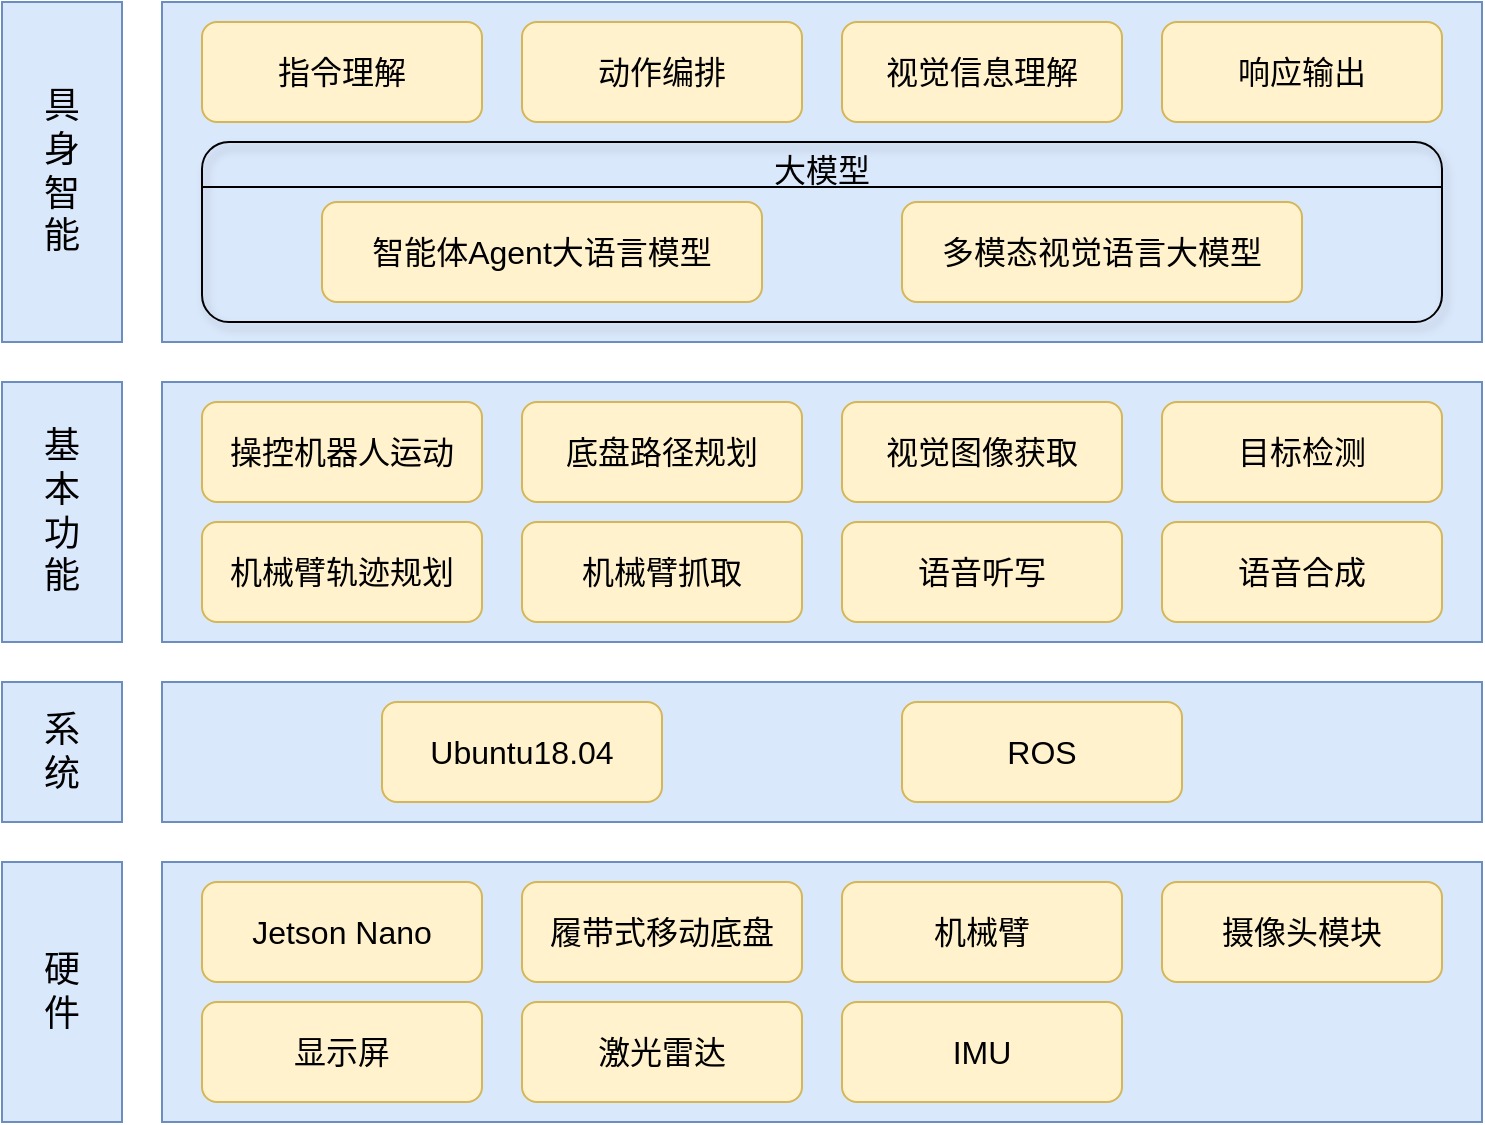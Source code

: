 <mxfile version="24.2.8" type="github">
  <diagram name="第 1 页" id="hDYtWIxzfEqBtP1Cjkg2">
    <mxGraphModel dx="1687" dy="878" grid="1" gridSize="10" guides="1" tooltips="1" connect="1" arrows="1" fold="1" page="1" pageScale="1" pageWidth="827" pageHeight="1169" math="0" shadow="0">
      <root>
        <mxCell id="0" />
        <mxCell id="1" parent="0" />
        <mxCell id="8SR--FJlMm__Suw2POkN-6" value="" style="rounded=0;whiteSpace=wrap;html=1;fillColor=#dae8fc;strokeColor=#6c8ebf;" vertex="1" parent="1">
          <mxGeometry x="140" y="464" width="660" height="130" as="geometry" />
        </mxCell>
        <mxCell id="8SR--FJlMm__Suw2POkN-4" value="&lt;font style=&quot;font-size: 16px;&quot;&gt;履带式移动底盘&lt;/font&gt;" style="rounded=1;whiteSpace=wrap;html=1;fillColor=#fff2cc;strokeColor=#d6b656;" vertex="1" parent="1">
          <mxGeometry x="320" y="474" width="140" height="50" as="geometry" />
        </mxCell>
        <mxCell id="8SR--FJlMm__Suw2POkN-7" value="&lt;font style=&quot;font-size: 16px;&quot;&gt;激光雷达&lt;/font&gt;" style="rounded=1;whiteSpace=wrap;html=1;fillColor=#fff2cc;strokeColor=#d6b656;" vertex="1" parent="1">
          <mxGeometry x="320" y="534" width="140" height="50" as="geometry" />
        </mxCell>
        <mxCell id="8SR--FJlMm__Suw2POkN-8" value="&lt;font style=&quot;font-size: 16px;&quot;&gt;摄像头模块&lt;/font&gt;" style="rounded=1;whiteSpace=wrap;html=1;fillColor=#fff2cc;strokeColor=#d6b656;" vertex="1" parent="1">
          <mxGeometry x="640" y="474" width="140" height="50" as="geometry" />
        </mxCell>
        <mxCell id="8SR--FJlMm__Suw2POkN-9" value="&lt;font style=&quot;font-size: 16px;&quot;&gt;机械臂&lt;/font&gt;" style="rounded=1;whiteSpace=wrap;html=1;fillColor=#fff2cc;strokeColor=#d6b656;" vertex="1" parent="1">
          <mxGeometry x="480" y="474" width="140" height="50" as="geometry" />
        </mxCell>
        <mxCell id="8SR--FJlMm__Suw2POkN-10" value="&lt;font face=&quot;Helvetica&quot; style=&quot;font-size: 18px;&quot;&gt;硬&lt;/font&gt;&lt;div&gt;&lt;font face=&quot;Helvetica&quot; style=&quot;font-size: 18px;&quot;&gt;件&lt;/font&gt;&lt;/div&gt;" style="rounded=0;whiteSpace=wrap;html=1;fillColor=#dae8fc;strokeColor=#6c8ebf;" vertex="1" parent="1">
          <mxGeometry x="60" y="464" width="60" height="130" as="geometry" />
        </mxCell>
        <mxCell id="8SR--FJlMm__Suw2POkN-14" value="&lt;font style=&quot;font-size: 16px;&quot;&gt;Jetson Nano&lt;/font&gt;" style="rounded=1;whiteSpace=wrap;html=1;fillColor=#fff2cc;strokeColor=#d6b656;" vertex="1" parent="1">
          <mxGeometry x="160" y="474" width="140" height="50" as="geometry" />
        </mxCell>
        <mxCell id="8SR--FJlMm__Suw2POkN-15" value="&lt;font face=&quot;Helvetica&quot; style=&quot;font-size: 18px;&quot;&gt;系&lt;/font&gt;&lt;div&gt;&lt;font face=&quot;Helvetica&quot; style=&quot;font-size: 18px;&quot;&gt;统&lt;/font&gt;&lt;/div&gt;" style="rounded=0;whiteSpace=wrap;html=1;fillColor=#dae8fc;strokeColor=#6c8ebf;" vertex="1" parent="1">
          <mxGeometry x="60" y="374" width="60" height="70" as="geometry" />
        </mxCell>
        <mxCell id="8SR--FJlMm__Suw2POkN-16" value="&lt;font style=&quot;font-size: 16px;&quot;&gt;显示屏&lt;/font&gt;" style="rounded=1;whiteSpace=wrap;html=1;fillColor=#fff2cc;strokeColor=#d6b656;" vertex="1" parent="1">
          <mxGeometry x="160" y="534" width="140" height="50" as="geometry" />
        </mxCell>
        <mxCell id="8SR--FJlMm__Suw2POkN-17" value="" style="rounded=0;whiteSpace=wrap;html=1;fillColor=#dae8fc;strokeColor=#6c8ebf;" vertex="1" parent="1">
          <mxGeometry x="140" y="374" width="660" height="70" as="geometry" />
        </mxCell>
        <mxCell id="8SR--FJlMm__Suw2POkN-18" value="&lt;font style=&quot;font-size: 16px;&quot;&gt;Ubuntu18.04&lt;/font&gt;" style="rounded=1;whiteSpace=wrap;html=1;fillColor=#fff2cc;strokeColor=#d6b656;" vertex="1" parent="1">
          <mxGeometry x="250" y="384" width="140" height="50" as="geometry" />
        </mxCell>
        <mxCell id="8SR--FJlMm__Suw2POkN-19" value="&lt;font style=&quot;font-size: 16px;&quot;&gt;ROS&lt;/font&gt;" style="rounded=1;whiteSpace=wrap;html=1;fillColor=#fff2cc;strokeColor=#d6b656;" vertex="1" parent="1">
          <mxGeometry x="510" y="384" width="140" height="50" as="geometry" />
        </mxCell>
        <mxCell id="8SR--FJlMm__Suw2POkN-20" value="&lt;span style=&quot;font-size: 18px;&quot;&gt;基&lt;/span&gt;&lt;div&gt;&lt;span style=&quot;font-size: 18px;&quot;&gt;本&lt;/span&gt;&lt;/div&gt;&lt;div&gt;&lt;span style=&quot;font-size: 18px;&quot;&gt;功&lt;/span&gt;&lt;/div&gt;&lt;div&gt;&lt;span style=&quot;font-size: 18px;&quot;&gt;能&lt;/span&gt;&lt;/div&gt;" style="rounded=0;whiteSpace=wrap;html=1;fillColor=#dae8fc;strokeColor=#6c8ebf;" vertex="1" parent="1">
          <mxGeometry x="60" y="224" width="60" height="130" as="geometry" />
        </mxCell>
        <mxCell id="8SR--FJlMm__Suw2POkN-21" value="" style="rounded=0;whiteSpace=wrap;html=1;fillColor=#dae8fc;strokeColor=#6c8ebf;" vertex="1" parent="1">
          <mxGeometry x="140" y="224" width="660" height="130" as="geometry" />
        </mxCell>
        <mxCell id="8SR--FJlMm__Suw2POkN-22" value="&lt;font style=&quot;font-size: 16px;&quot;&gt;机械臂轨迹规划&lt;/font&gt;" style="rounded=1;whiteSpace=wrap;html=1;fillColor=#fff2cc;strokeColor=#d6b656;" vertex="1" parent="1">
          <mxGeometry x="160" y="294" width="140" height="50" as="geometry" />
        </mxCell>
        <mxCell id="8SR--FJlMm__Suw2POkN-23" value="&lt;span style=&quot;font-size: 16px;&quot;&gt;操控机器人运动&lt;/span&gt;" style="rounded=1;whiteSpace=wrap;html=1;fillColor=#fff2cc;strokeColor=#d6b656;" vertex="1" parent="1">
          <mxGeometry x="160" y="234" width="140" height="50" as="geometry" />
        </mxCell>
        <mxCell id="8SR--FJlMm__Suw2POkN-24" value="&lt;font style=&quot;font-size: 16px;&quot;&gt;视觉图像获取&lt;/font&gt;" style="rounded=1;whiteSpace=wrap;html=1;fillColor=#fff2cc;strokeColor=#d6b656;" vertex="1" parent="1">
          <mxGeometry x="480" y="234" width="140" height="50" as="geometry" />
        </mxCell>
        <mxCell id="8SR--FJlMm__Suw2POkN-25" value="&lt;font style=&quot;font-size: 16px;&quot;&gt;底盘路径规划&lt;/font&gt;" style="rounded=1;whiteSpace=wrap;html=1;fillColor=#fff2cc;strokeColor=#d6b656;" vertex="1" parent="1">
          <mxGeometry x="320" y="234" width="140" height="50" as="geometry" />
        </mxCell>
        <mxCell id="8SR--FJlMm__Suw2POkN-26" value="&lt;span style=&quot;font-size: 18px;&quot;&gt;具&lt;/span&gt;&lt;div&gt;&lt;span style=&quot;font-size: 18px;&quot;&gt;身&lt;/span&gt;&lt;div&gt;&lt;span style=&quot;font-size: 18px;&quot;&gt;智&lt;/span&gt;&lt;div&gt;&lt;span style=&quot;font-size: 18px;&quot;&gt;能&lt;/span&gt;&lt;/div&gt;&lt;/div&gt;&lt;/div&gt;" style="rounded=0;whiteSpace=wrap;html=1;fillColor=#dae8fc;strokeColor=#6c8ebf;" vertex="1" parent="1">
          <mxGeometry x="60" y="34" width="60" height="170" as="geometry" />
        </mxCell>
        <mxCell id="8SR--FJlMm__Suw2POkN-27" value="" style="rounded=0;whiteSpace=wrap;html=1;fillColor=#dae8fc;strokeColor=#6c8ebf;" vertex="1" parent="1">
          <mxGeometry x="140" y="34" width="660" height="170" as="geometry" />
        </mxCell>
        <mxCell id="8SR--FJlMm__Suw2POkN-33" value="&lt;font style=&quot;font-size: 16px;&quot;&gt;目标检测&lt;/font&gt;" style="rounded=1;whiteSpace=wrap;html=1;fillColor=#fff2cc;strokeColor=#d6b656;" vertex="1" parent="1">
          <mxGeometry x="640" y="234" width="140" height="50" as="geometry" />
        </mxCell>
        <mxCell id="8SR--FJlMm__Suw2POkN-34" value="&lt;font style=&quot;font-size: 16px;&quot;&gt;机械臂抓取&lt;/font&gt;" style="rounded=1;whiteSpace=wrap;html=1;fillColor=#fff2cc;strokeColor=#d6b656;" vertex="1" parent="1">
          <mxGeometry x="320" y="294" width="140" height="50" as="geometry" />
        </mxCell>
        <mxCell id="8SR--FJlMm__Suw2POkN-35" value="&lt;font style=&quot;font-size: 16px;&quot;&gt;语音听写&lt;/font&gt;" style="rounded=1;whiteSpace=wrap;html=1;fillColor=#fff2cc;strokeColor=#d6b656;" vertex="1" parent="1">
          <mxGeometry x="480" y="294" width="140" height="50" as="geometry" />
        </mxCell>
        <mxCell id="8SR--FJlMm__Suw2POkN-37" value="&lt;font style=&quot;font-size: 16px;&quot;&gt;大模型&lt;/font&gt;&lt;div style=&quot;font-size: 16px;&quot;&gt;&lt;br&gt;&lt;/div&gt;&lt;div&gt;&lt;br&gt;&lt;/div&gt;&lt;div&gt;&lt;br&gt;&lt;/div&gt;&lt;div&gt;&lt;br&gt;&lt;/div&gt;" style="rounded=1;whiteSpace=wrap;html=1;fillColor=none;shadow=1;glass=0;" vertex="1" parent="1">
          <mxGeometry x="160" y="104" width="620" height="90" as="geometry" />
        </mxCell>
        <mxCell id="8SR--FJlMm__Suw2POkN-36" value="&lt;font style=&quot;font-size: 16px;&quot;&gt;语音合成&lt;/font&gt;" style="rounded=1;whiteSpace=wrap;html=1;fillColor=#fff2cc;strokeColor=#d6b656;" vertex="1" parent="1">
          <mxGeometry x="640" y="294" width="140" height="50" as="geometry" />
        </mxCell>
        <mxCell id="8SR--FJlMm__Suw2POkN-29" value="&lt;span style=&quot;font-size: 16px;&quot;&gt;智能体Agent大语言模型&lt;/span&gt;" style="rounded=1;whiteSpace=wrap;html=1;fillColor=#fff2cc;strokeColor=#d6b656;" vertex="1" parent="1">
          <mxGeometry x="220" y="134" width="220" height="50" as="geometry" />
        </mxCell>
        <mxCell id="8SR--FJlMm__Suw2POkN-30" value="&lt;font style=&quot;font-size: 16px;&quot;&gt;多模态视觉语言大模型&lt;/font&gt;" style="rounded=1;whiteSpace=wrap;html=1;fillColor=#fff2cc;strokeColor=#d6b656;" vertex="1" parent="1">
          <mxGeometry x="510" y="134" width="200" height="50" as="geometry" />
        </mxCell>
        <mxCell id="8SR--FJlMm__Suw2POkN-38" value="" style="endArrow=none;html=1;rounded=0;exitX=0;exitY=0.25;exitDx=0;exitDy=0;entryX=1;entryY=0.25;entryDx=0;entryDy=0;" edge="1" parent="1" source="8SR--FJlMm__Suw2POkN-37" target="8SR--FJlMm__Suw2POkN-37">
          <mxGeometry width="50" height="50" relative="1" as="geometry">
            <mxPoint x="490" y="254" as="sourcePoint" />
            <mxPoint x="540" y="204" as="targetPoint" />
          </mxGeometry>
        </mxCell>
        <mxCell id="8SR--FJlMm__Suw2POkN-41" value="&lt;font style=&quot;font-size: 16px;&quot;&gt;指令理解&lt;/font&gt;" style="rounded=1;whiteSpace=wrap;html=1;fillColor=#fff2cc;strokeColor=#d6b656;" vertex="1" parent="1">
          <mxGeometry x="160" y="44" width="140" height="50" as="geometry" />
        </mxCell>
        <mxCell id="8SR--FJlMm__Suw2POkN-42" value="&lt;font style=&quot;font-size: 16px;&quot;&gt;动作编排&lt;/font&gt;" style="rounded=1;whiteSpace=wrap;html=1;fillColor=#fff2cc;strokeColor=#d6b656;" vertex="1" parent="1">
          <mxGeometry x="320" y="44" width="140" height="50" as="geometry" />
        </mxCell>
        <mxCell id="8SR--FJlMm__Suw2POkN-43" value="&lt;font style=&quot;font-size: 16px;&quot;&gt;视觉信息理解&lt;/font&gt;" style="rounded=1;whiteSpace=wrap;html=1;fillColor=#fff2cc;strokeColor=#d6b656;" vertex="1" parent="1">
          <mxGeometry x="480" y="44" width="140" height="50" as="geometry" />
        </mxCell>
        <mxCell id="8SR--FJlMm__Suw2POkN-44" value="&lt;font style=&quot;font-size: 16px;&quot;&gt;响应输出&lt;/font&gt;" style="rounded=1;whiteSpace=wrap;html=1;fillColor=#fff2cc;strokeColor=#d6b656;" vertex="1" parent="1">
          <mxGeometry x="640" y="44" width="140" height="50" as="geometry" />
        </mxCell>
        <mxCell id="8SR--FJlMm__Suw2POkN-45" value="&lt;font style=&quot;font-size: 16px;&quot;&gt;IMU&lt;/font&gt;" style="rounded=1;whiteSpace=wrap;html=1;fillColor=#fff2cc;strokeColor=#d6b656;" vertex="1" parent="1">
          <mxGeometry x="480" y="534" width="140" height="50" as="geometry" />
        </mxCell>
      </root>
    </mxGraphModel>
  </diagram>
</mxfile>
